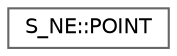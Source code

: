 digraph "クラス階層図"
{
 // LATEX_PDF_SIZE
  bgcolor="transparent";
  edge [fontname=Helvetica,fontsize=10,labelfontname=Helvetica,labelfontsize=10];
  node [fontname=Helvetica,fontsize=10,shape=box,height=0.2,width=0.4];
  rankdir="LR";
  Node0 [id="Node000000",label="S_NE::POINT",height=0.2,width=0.4,color="grey40", fillcolor="white", style="filled",URL="$struct_s___n_e_1_1_p_o_i_n_t.html",tooltip=" "];
}
